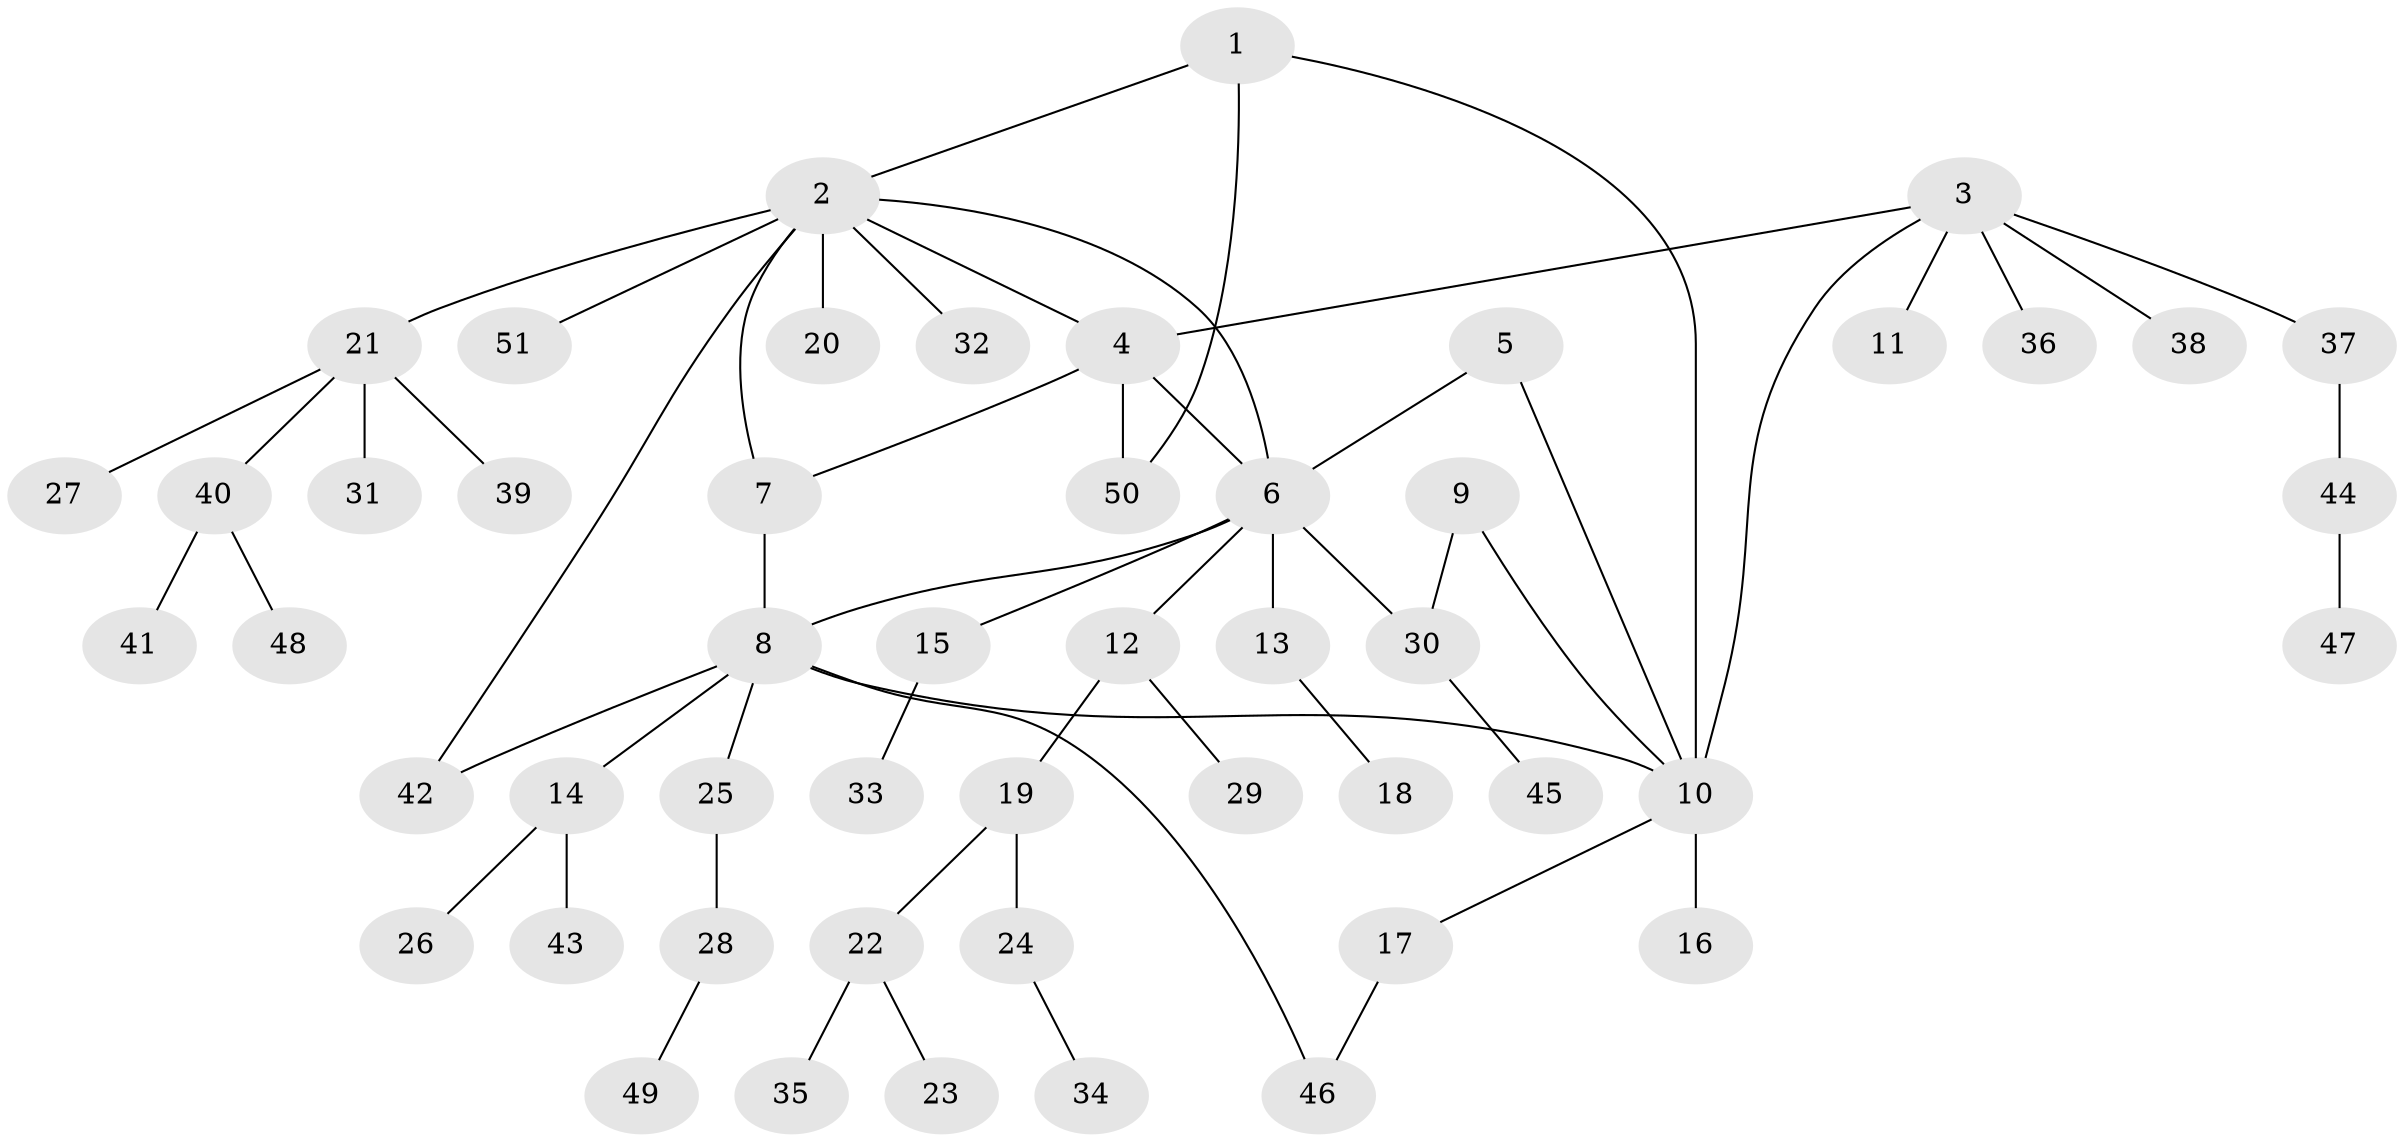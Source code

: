 // Generated by graph-tools (version 1.1) at 2025/37/03/09/25 02:37:25]
// undirected, 51 vertices, 60 edges
graph export_dot {
graph [start="1"]
  node [color=gray90,style=filled];
  1;
  2;
  3;
  4;
  5;
  6;
  7;
  8;
  9;
  10;
  11;
  12;
  13;
  14;
  15;
  16;
  17;
  18;
  19;
  20;
  21;
  22;
  23;
  24;
  25;
  26;
  27;
  28;
  29;
  30;
  31;
  32;
  33;
  34;
  35;
  36;
  37;
  38;
  39;
  40;
  41;
  42;
  43;
  44;
  45;
  46;
  47;
  48;
  49;
  50;
  51;
  1 -- 2;
  1 -- 10;
  1 -- 50;
  2 -- 4;
  2 -- 6;
  2 -- 7;
  2 -- 20;
  2 -- 21;
  2 -- 32;
  2 -- 42;
  2 -- 51;
  3 -- 4;
  3 -- 10;
  3 -- 11;
  3 -- 36;
  3 -- 37;
  3 -- 38;
  4 -- 6;
  4 -- 7;
  4 -- 50;
  5 -- 6;
  5 -- 10;
  6 -- 8;
  6 -- 12;
  6 -- 13;
  6 -- 15;
  6 -- 30;
  7 -- 8;
  8 -- 10;
  8 -- 14;
  8 -- 25;
  8 -- 42;
  8 -- 46;
  9 -- 10;
  9 -- 30;
  10 -- 16;
  10 -- 17;
  12 -- 19;
  12 -- 29;
  13 -- 18;
  14 -- 26;
  14 -- 43;
  15 -- 33;
  17 -- 46;
  19 -- 22;
  19 -- 24;
  21 -- 27;
  21 -- 31;
  21 -- 39;
  21 -- 40;
  22 -- 23;
  22 -- 35;
  24 -- 34;
  25 -- 28;
  28 -- 49;
  30 -- 45;
  37 -- 44;
  40 -- 41;
  40 -- 48;
  44 -- 47;
}
